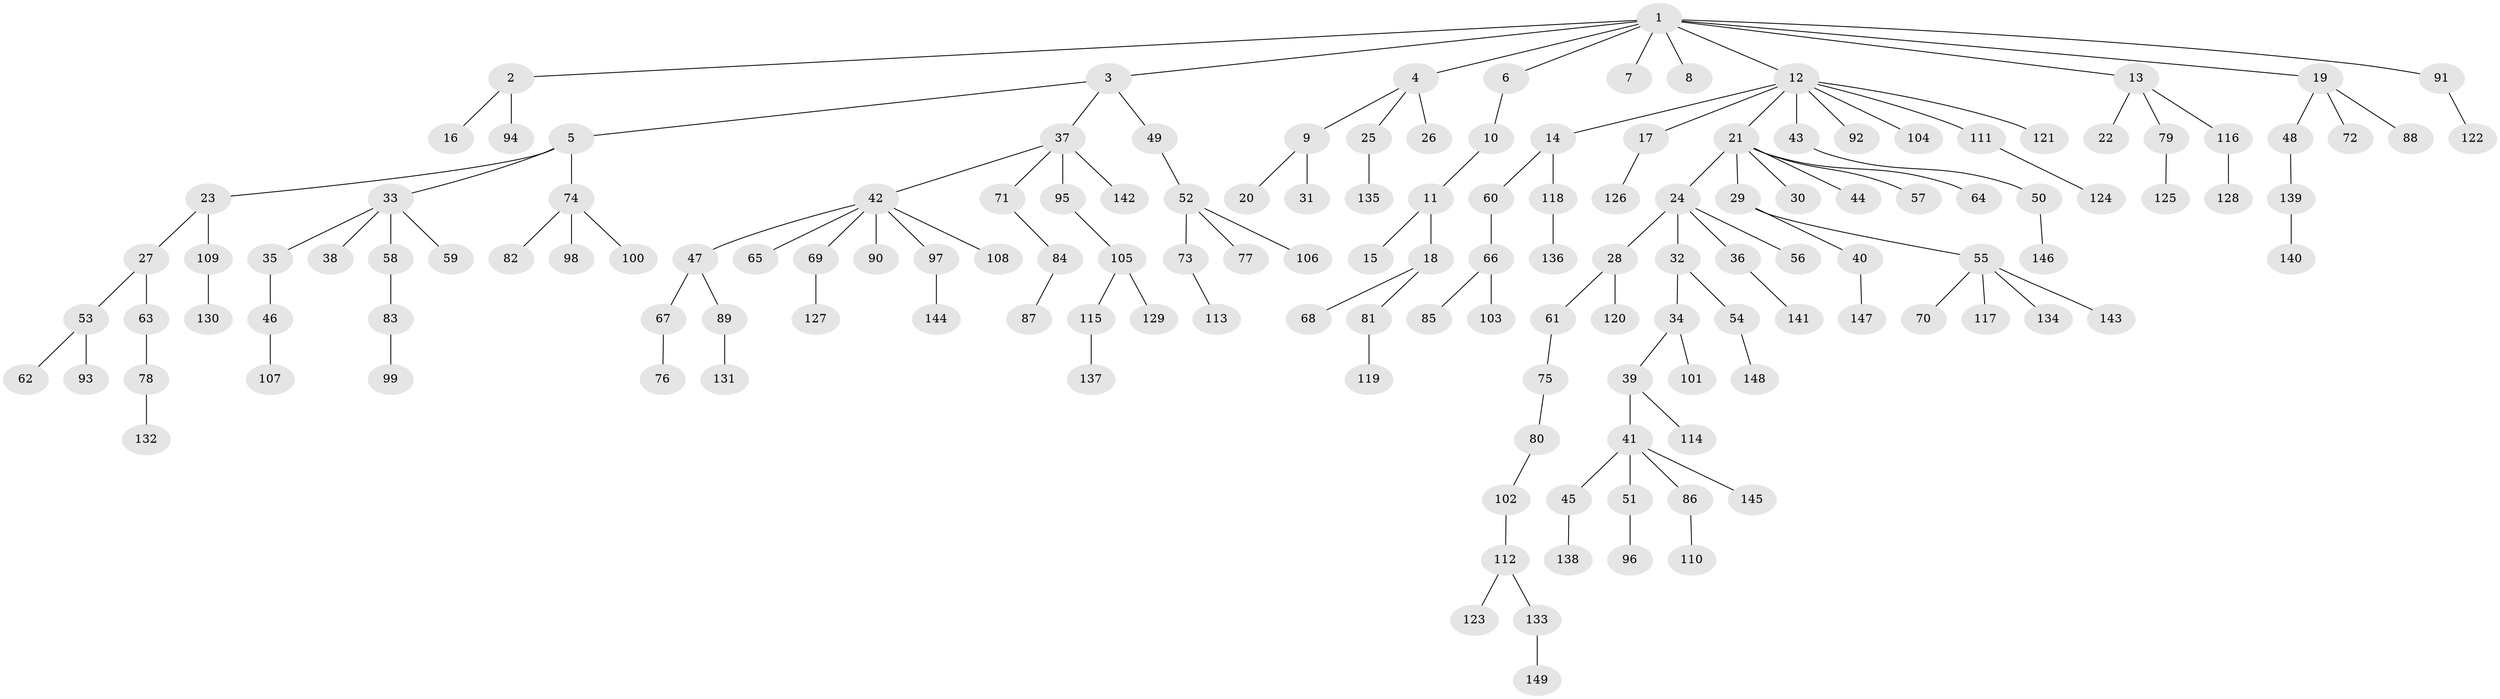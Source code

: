 // Generated by graph-tools (version 1.1) at 2025/36/03/09/25 02:36:37]
// undirected, 149 vertices, 148 edges
graph export_dot {
graph [start="1"]
  node [color=gray90,style=filled];
  1;
  2;
  3;
  4;
  5;
  6;
  7;
  8;
  9;
  10;
  11;
  12;
  13;
  14;
  15;
  16;
  17;
  18;
  19;
  20;
  21;
  22;
  23;
  24;
  25;
  26;
  27;
  28;
  29;
  30;
  31;
  32;
  33;
  34;
  35;
  36;
  37;
  38;
  39;
  40;
  41;
  42;
  43;
  44;
  45;
  46;
  47;
  48;
  49;
  50;
  51;
  52;
  53;
  54;
  55;
  56;
  57;
  58;
  59;
  60;
  61;
  62;
  63;
  64;
  65;
  66;
  67;
  68;
  69;
  70;
  71;
  72;
  73;
  74;
  75;
  76;
  77;
  78;
  79;
  80;
  81;
  82;
  83;
  84;
  85;
  86;
  87;
  88;
  89;
  90;
  91;
  92;
  93;
  94;
  95;
  96;
  97;
  98;
  99;
  100;
  101;
  102;
  103;
  104;
  105;
  106;
  107;
  108;
  109;
  110;
  111;
  112;
  113;
  114;
  115;
  116;
  117;
  118;
  119;
  120;
  121;
  122;
  123;
  124;
  125;
  126;
  127;
  128;
  129;
  130;
  131;
  132;
  133;
  134;
  135;
  136;
  137;
  138;
  139;
  140;
  141;
  142;
  143;
  144;
  145;
  146;
  147;
  148;
  149;
  1 -- 2;
  1 -- 3;
  1 -- 4;
  1 -- 6;
  1 -- 7;
  1 -- 8;
  1 -- 12;
  1 -- 13;
  1 -- 19;
  1 -- 91;
  2 -- 16;
  2 -- 94;
  3 -- 5;
  3 -- 37;
  3 -- 49;
  4 -- 9;
  4 -- 25;
  4 -- 26;
  5 -- 23;
  5 -- 33;
  5 -- 74;
  6 -- 10;
  9 -- 20;
  9 -- 31;
  10 -- 11;
  11 -- 15;
  11 -- 18;
  12 -- 14;
  12 -- 17;
  12 -- 21;
  12 -- 43;
  12 -- 92;
  12 -- 104;
  12 -- 111;
  12 -- 121;
  13 -- 22;
  13 -- 79;
  13 -- 116;
  14 -- 60;
  14 -- 118;
  17 -- 126;
  18 -- 68;
  18 -- 81;
  19 -- 48;
  19 -- 72;
  19 -- 88;
  21 -- 24;
  21 -- 29;
  21 -- 30;
  21 -- 44;
  21 -- 57;
  21 -- 64;
  23 -- 27;
  23 -- 109;
  24 -- 28;
  24 -- 32;
  24 -- 36;
  24 -- 56;
  25 -- 135;
  27 -- 53;
  27 -- 63;
  28 -- 61;
  28 -- 120;
  29 -- 40;
  29 -- 55;
  32 -- 34;
  32 -- 54;
  33 -- 35;
  33 -- 38;
  33 -- 58;
  33 -- 59;
  34 -- 39;
  34 -- 101;
  35 -- 46;
  36 -- 141;
  37 -- 42;
  37 -- 71;
  37 -- 95;
  37 -- 142;
  39 -- 41;
  39 -- 114;
  40 -- 147;
  41 -- 45;
  41 -- 51;
  41 -- 86;
  41 -- 145;
  42 -- 47;
  42 -- 65;
  42 -- 69;
  42 -- 90;
  42 -- 97;
  42 -- 108;
  43 -- 50;
  45 -- 138;
  46 -- 107;
  47 -- 67;
  47 -- 89;
  48 -- 139;
  49 -- 52;
  50 -- 146;
  51 -- 96;
  52 -- 73;
  52 -- 77;
  52 -- 106;
  53 -- 62;
  53 -- 93;
  54 -- 148;
  55 -- 70;
  55 -- 117;
  55 -- 134;
  55 -- 143;
  58 -- 83;
  60 -- 66;
  61 -- 75;
  63 -- 78;
  66 -- 85;
  66 -- 103;
  67 -- 76;
  69 -- 127;
  71 -- 84;
  73 -- 113;
  74 -- 82;
  74 -- 98;
  74 -- 100;
  75 -- 80;
  78 -- 132;
  79 -- 125;
  80 -- 102;
  81 -- 119;
  83 -- 99;
  84 -- 87;
  86 -- 110;
  89 -- 131;
  91 -- 122;
  95 -- 105;
  97 -- 144;
  102 -- 112;
  105 -- 115;
  105 -- 129;
  109 -- 130;
  111 -- 124;
  112 -- 123;
  112 -- 133;
  115 -- 137;
  116 -- 128;
  118 -- 136;
  133 -- 149;
  139 -- 140;
}
